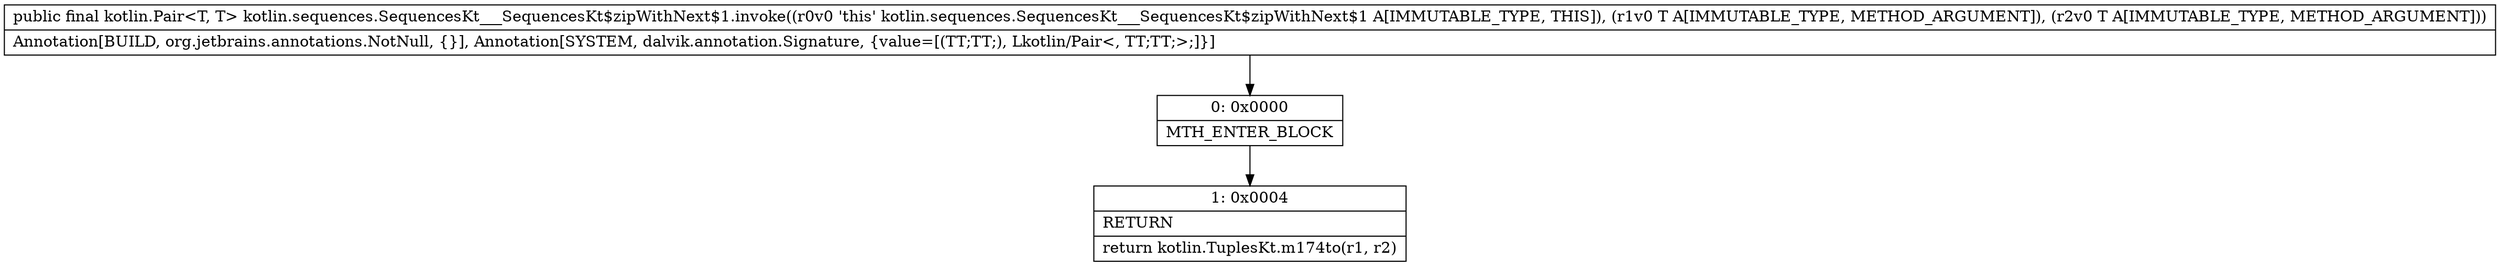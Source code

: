 digraph "CFG forkotlin.sequences.SequencesKt___SequencesKt$zipWithNext$1.invoke(Ljava\/lang\/Object;Ljava\/lang\/Object;)Lkotlin\/Pair;" {
Node_0 [shape=record,label="{0\:\ 0x0000|MTH_ENTER_BLOCK\l}"];
Node_1 [shape=record,label="{1\:\ 0x0004|RETURN\l|return kotlin.TuplesKt.m174to(r1, r2)\l}"];
MethodNode[shape=record,label="{public final kotlin.Pair\<T, T\> kotlin.sequences.SequencesKt___SequencesKt$zipWithNext$1.invoke((r0v0 'this' kotlin.sequences.SequencesKt___SequencesKt$zipWithNext$1 A[IMMUTABLE_TYPE, THIS]), (r1v0 T A[IMMUTABLE_TYPE, METHOD_ARGUMENT]), (r2v0 T A[IMMUTABLE_TYPE, METHOD_ARGUMENT]))  | Annotation[BUILD, org.jetbrains.annotations.NotNull, \{\}], Annotation[SYSTEM, dalvik.annotation.Signature, \{value=[(TT;TT;), Lkotlin\/Pair\<, TT;TT;\>;]\}]\l}"];
MethodNode -> Node_0;
Node_0 -> Node_1;
}


